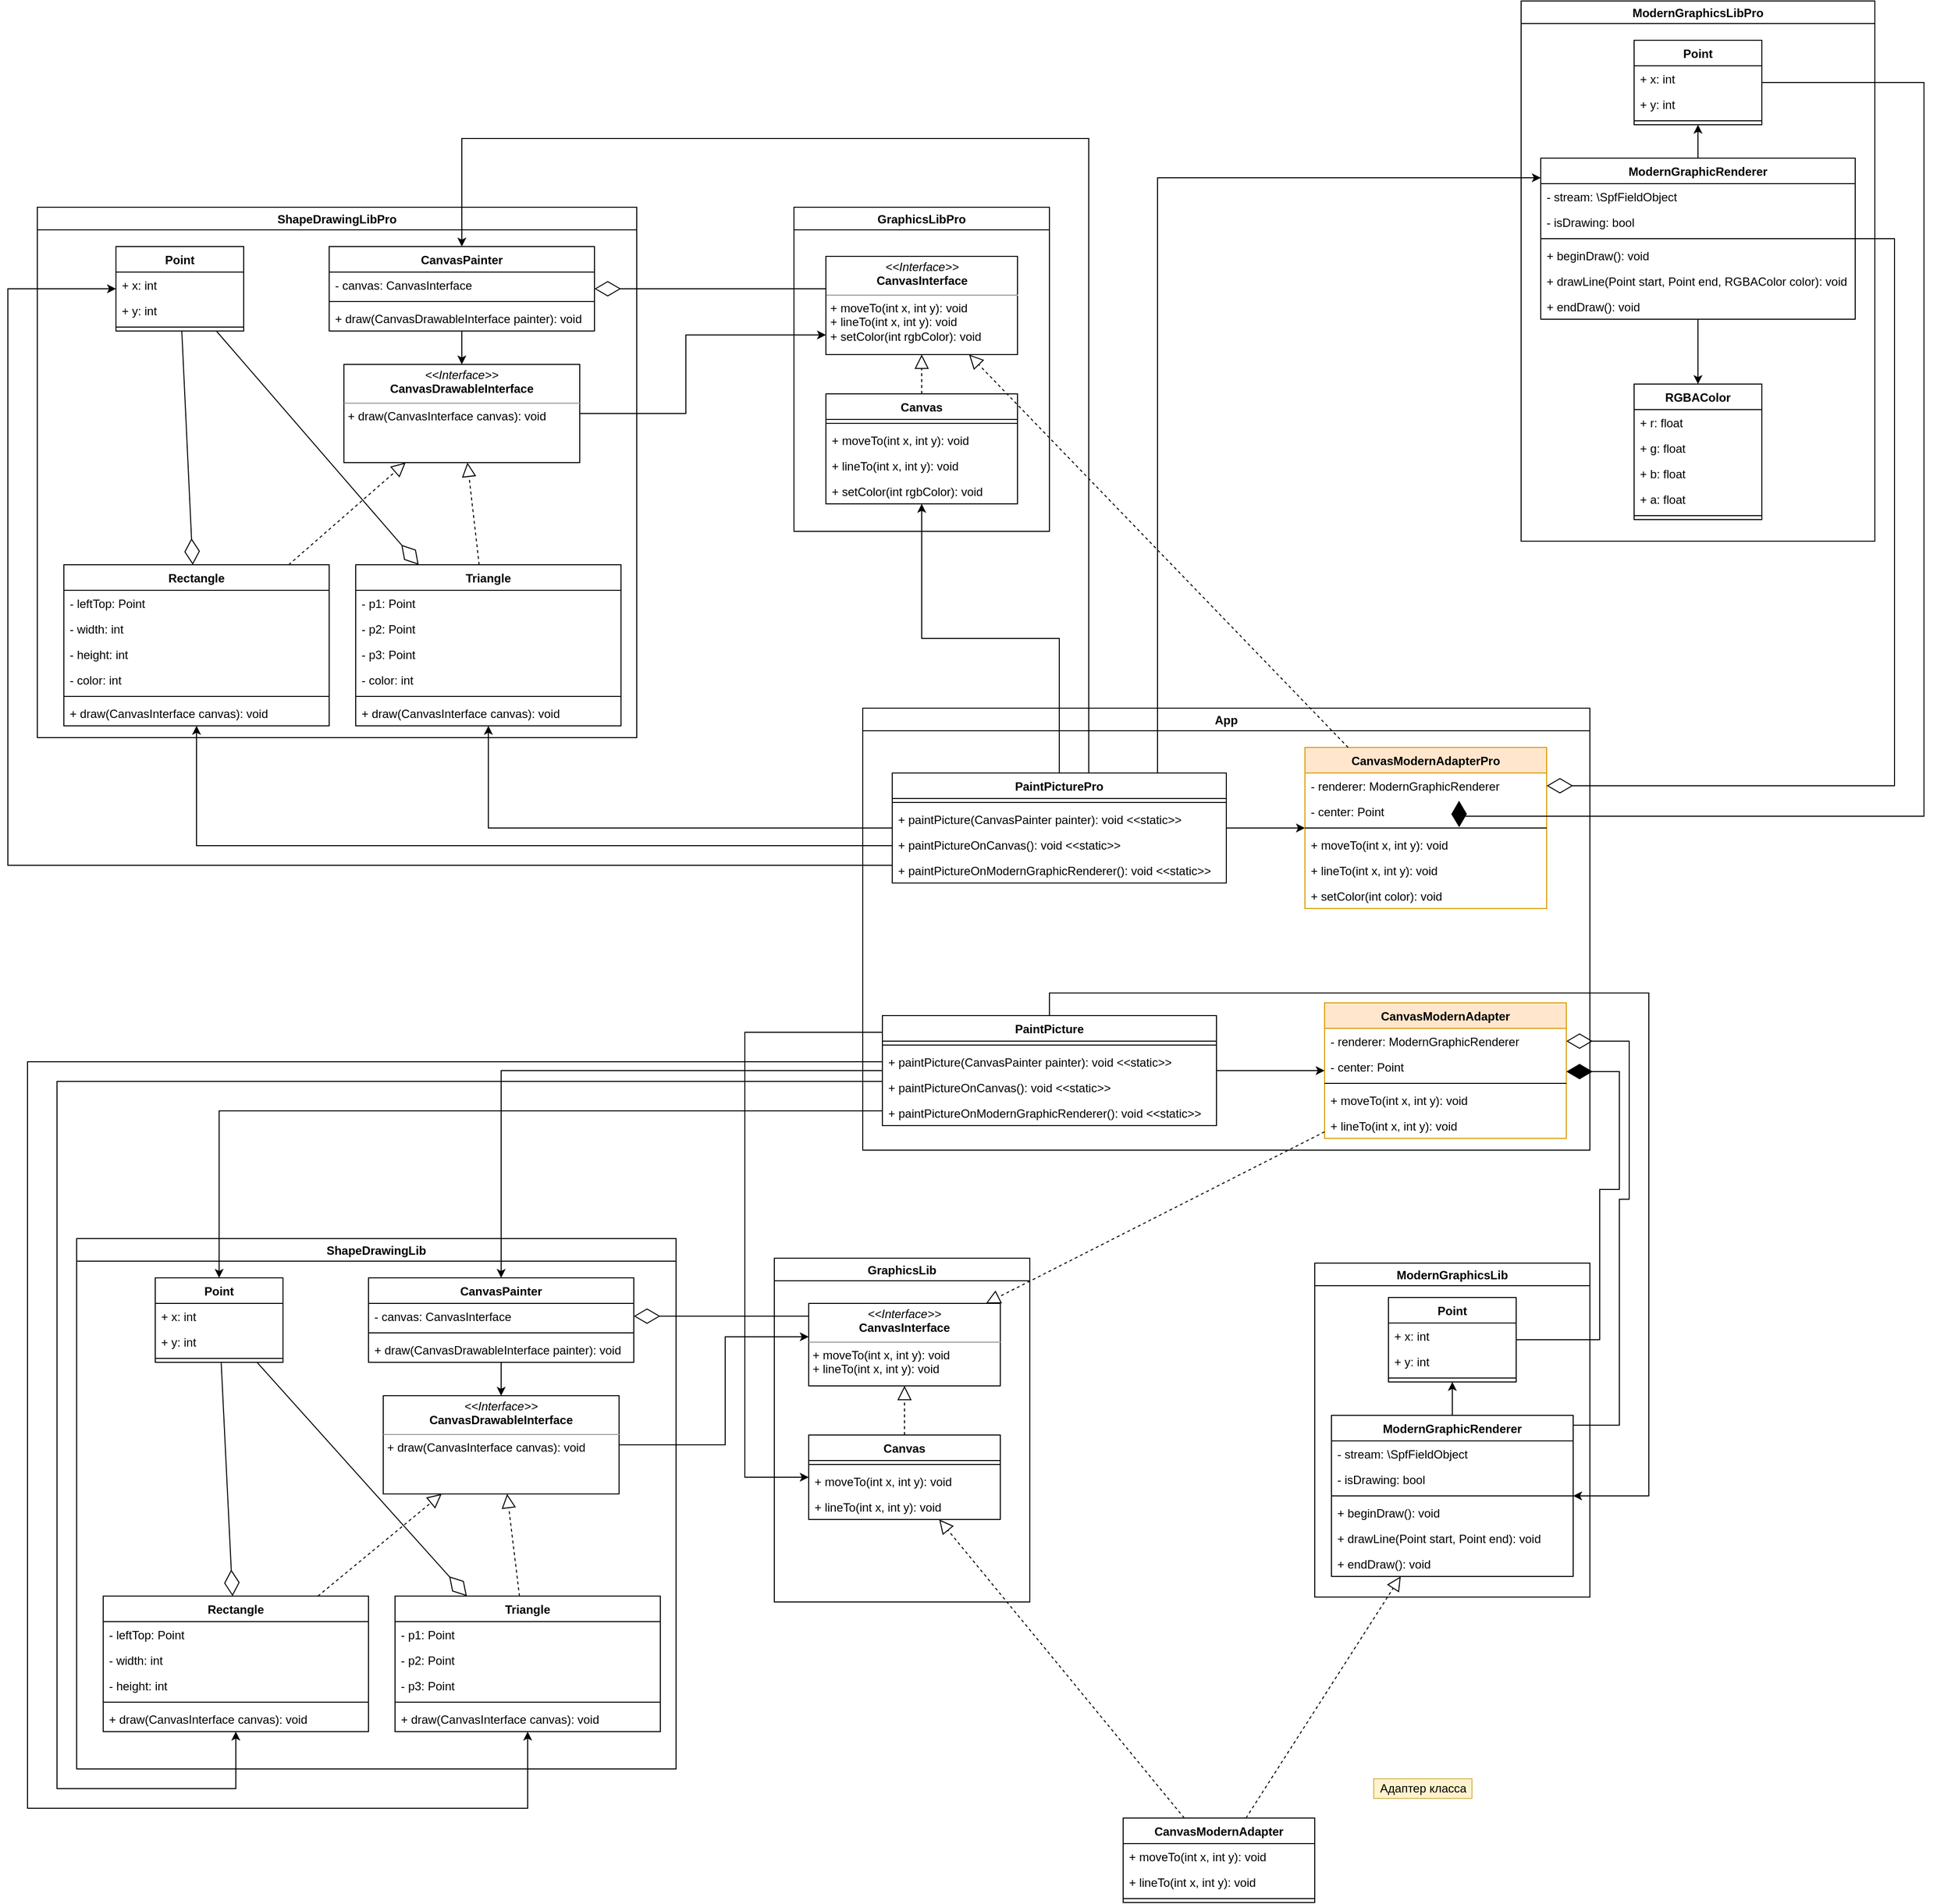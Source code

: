 <mxfile version="16.5.1" type="device"><diagram id="OvdZaoCBRFlqLBDTi2Zd" name="Страница 1"><mxGraphModel dx="2756" dy="2423" grid="1" gridSize="10" guides="1" tooltips="1" connect="1" arrows="1" fold="1" page="1" pageScale="1" pageWidth="827" pageHeight="1169" math="0" shadow="0"><root><mxCell id="0"/><mxCell id="1" parent="0"/><mxCell id="_RjIJyW11v8lAksJTVn1-13" value="App" style="swimlane;gradientColor=none;swimlaneFillColor=default;" parent="1" vertex="1"><mxGeometry x="70" y="-320" width="740" height="450" as="geometry"/></mxCell><mxCell id="_RjIJyW11v8lAksJTVn1-8" value="PaintPicture" style="swimlane;fontStyle=1;align=center;verticalAlign=top;childLayout=stackLayout;horizontal=1;startSize=26;horizontalStack=0;resizeParent=1;resizeParentMax=0;resizeLast=0;collapsible=1;marginBottom=0;" parent="_RjIJyW11v8lAksJTVn1-13" vertex="1"><mxGeometry x="20" y="313" width="340" height="112" as="geometry"/></mxCell><mxCell id="_RjIJyW11v8lAksJTVn1-10" value="" style="line;strokeWidth=1;fillColor=none;align=left;verticalAlign=middle;spacingTop=-1;spacingLeft=3;spacingRight=3;rotatable=0;labelPosition=right;points=[];portConstraint=eastwest;" parent="_RjIJyW11v8lAksJTVn1-8" vertex="1"><mxGeometry y="26" width="340" height="8" as="geometry"/></mxCell><mxCell id="_RjIJyW11v8lAksJTVn1-24" value="+ paintPicture(CanvasPainter painter): void &lt;&lt;static&gt;&gt;" style="text;strokeColor=none;fillColor=none;align=left;verticalAlign=top;spacingLeft=4;spacingRight=4;overflow=hidden;rotatable=0;points=[[0,0.5],[1,0.5]];portConstraint=eastwest;" parent="_RjIJyW11v8lAksJTVn1-8" vertex="1"><mxGeometry y="34" width="340" height="26" as="geometry"/></mxCell><mxCell id="_RjIJyW11v8lAksJTVn1-25" value="+ paintPictureOnCanvas(): void &lt;&lt;static&gt;&gt;" style="text;strokeColor=none;fillColor=none;align=left;verticalAlign=top;spacingLeft=4;spacingRight=4;overflow=hidden;rotatable=0;points=[[0,0.5],[1,0.5]];portConstraint=eastwest;" parent="_RjIJyW11v8lAksJTVn1-8" vertex="1"><mxGeometry y="60" width="340" height="26" as="geometry"/></mxCell><mxCell id="_RjIJyW11v8lAksJTVn1-11" value="+ paintPictureOnModernGraphicRenderer(): void &lt;&lt;static&gt;&gt;" style="text;strokeColor=none;fillColor=none;align=left;verticalAlign=top;spacingLeft=4;spacingRight=4;overflow=hidden;rotatable=0;points=[[0,0.5],[1,0.5]];portConstraint=eastwest;" parent="_RjIJyW11v8lAksJTVn1-8" vertex="1"><mxGeometry y="86" width="340" height="26" as="geometry"/></mxCell><mxCell id="_RjIJyW11v8lAksJTVn1-76" value="CanvasModernAdapter" style="swimlane;fontStyle=1;align=center;verticalAlign=top;childLayout=stackLayout;horizontal=1;startSize=26;horizontalStack=0;resizeParent=1;resizeParentMax=0;resizeLast=0;collapsible=1;marginBottom=0;shadow=0;labelBackgroundColor=none;labelBorderColor=none;sketch=0;fillColor=#ffe6cc;strokeColor=#d79b00;swimlaneFillColor=default;" parent="_RjIJyW11v8lAksJTVn1-13" vertex="1"><mxGeometry x="470" y="300" width="246" height="138" as="geometry"/></mxCell><mxCell id="_RjIJyW11v8lAksJTVn1-82" value="- renderer: ModernGraphicRenderer" style="text;strokeColor=none;fillColor=none;align=left;verticalAlign=top;spacingLeft=4;spacingRight=4;overflow=hidden;rotatable=0;points=[[0,0.5],[1,0.5]];portConstraint=eastwest;shadow=0;labelBackgroundColor=none;labelBorderColor=none;sketch=0;" parent="_RjIJyW11v8lAksJTVn1-76" vertex="1"><mxGeometry y="26" width="246" height="26" as="geometry"/></mxCell><mxCell id="_RjIJyW11v8lAksJTVn1-77" value="- center: Point" style="text;strokeColor=none;fillColor=none;align=left;verticalAlign=top;spacingLeft=4;spacingRight=4;overflow=hidden;rotatable=0;points=[[0,0.5],[1,0.5]];portConstraint=eastwest;shadow=0;labelBackgroundColor=none;labelBorderColor=none;sketch=0;" parent="_RjIJyW11v8lAksJTVn1-76" vertex="1"><mxGeometry y="52" width="246" height="26" as="geometry"/></mxCell><mxCell id="_RjIJyW11v8lAksJTVn1-78" value="" style="line;strokeWidth=1;fillColor=none;align=left;verticalAlign=middle;spacingTop=-1;spacingLeft=3;spacingRight=3;rotatable=0;labelPosition=right;points=[];portConstraint=eastwest;shadow=0;labelBackgroundColor=none;labelBorderColor=none;sketch=0;" parent="_RjIJyW11v8lAksJTVn1-76" vertex="1"><mxGeometry y="78" width="246" height="8" as="geometry"/></mxCell><mxCell id="_RjIJyW11v8lAksJTVn1-80" value="+ moveTo(int x, int y): void" style="text;strokeColor=none;fillColor=none;align=left;verticalAlign=top;spacingLeft=4;spacingRight=4;overflow=hidden;rotatable=0;points=[[0,0.5],[1,0.5]];portConstraint=eastwest;" parent="_RjIJyW11v8lAksJTVn1-76" vertex="1"><mxGeometry y="86" width="246" height="26" as="geometry"/></mxCell><mxCell id="_RjIJyW11v8lAksJTVn1-81" value="+ lineTo(int x, int y): void" style="text;strokeColor=none;fillColor=none;align=left;verticalAlign=top;spacingLeft=4;spacingRight=4;overflow=hidden;rotatable=0;points=[[0,0.5],[1,0.5]];portConstraint=eastwest;" parent="_RjIJyW11v8lAksJTVn1-76" vertex="1"><mxGeometry y="112" width="246" height="26" as="geometry"/></mxCell><mxCell id="_RjIJyW11v8lAksJTVn1-55" style="edgeStyle=orthogonalEdgeStyle;rounded=0;orthogonalLoop=1;jettySize=auto;html=1;" parent="_RjIJyW11v8lAksJTVn1-13" source="_RjIJyW11v8lAksJTVn1-8" target="_RjIJyW11v8lAksJTVn1-76" edge="1"><mxGeometry relative="1" as="geometry"><mxPoint x="209" y="420" as="targetPoint"/><Array as="points"/></mxGeometry></mxCell><mxCell id="-Q_IgEPzJhkm3-M9uij9-13" style="edgeStyle=orthogonalEdgeStyle;rounded=0;orthogonalLoop=1;jettySize=auto;html=1;" parent="_RjIJyW11v8lAksJTVn1-13" source="-Q_IgEPzJhkm3-M9uij9-1" target="-Q_IgEPzJhkm3-M9uij9-6" edge="1"><mxGeometry relative="1" as="geometry"/></mxCell><mxCell id="-Q_IgEPzJhkm3-M9uij9-1" value="PaintPicturePro" style="swimlane;fontStyle=1;align=center;verticalAlign=top;childLayout=stackLayout;horizontal=1;startSize=26;horizontalStack=0;resizeParent=1;resizeParentMax=0;resizeLast=0;collapsible=1;marginBottom=0;" parent="_RjIJyW11v8lAksJTVn1-13" vertex="1"><mxGeometry x="30" y="66" width="340" height="112" as="geometry"/></mxCell><mxCell id="-Q_IgEPzJhkm3-M9uij9-2" value="" style="line;strokeWidth=1;fillColor=none;align=left;verticalAlign=middle;spacingTop=-1;spacingLeft=3;spacingRight=3;rotatable=0;labelPosition=right;points=[];portConstraint=eastwest;" parent="-Q_IgEPzJhkm3-M9uij9-1" vertex="1"><mxGeometry y="26" width="340" height="8" as="geometry"/></mxCell><mxCell id="-Q_IgEPzJhkm3-M9uij9-3" value="+ paintPicture(CanvasPainter painter): void &lt;&lt;static&gt;&gt;" style="text;strokeColor=none;fillColor=none;align=left;verticalAlign=top;spacingLeft=4;spacingRight=4;overflow=hidden;rotatable=0;points=[[0,0.5],[1,0.5]];portConstraint=eastwest;" parent="-Q_IgEPzJhkm3-M9uij9-1" vertex="1"><mxGeometry y="34" width="340" height="26" as="geometry"/></mxCell><mxCell id="-Q_IgEPzJhkm3-M9uij9-4" value="+ paintPictureOnCanvas(): void &lt;&lt;static&gt;&gt;" style="text;strokeColor=none;fillColor=none;align=left;verticalAlign=top;spacingLeft=4;spacingRight=4;overflow=hidden;rotatable=0;points=[[0,0.5],[1,0.5]];portConstraint=eastwest;" parent="-Q_IgEPzJhkm3-M9uij9-1" vertex="1"><mxGeometry y="60" width="340" height="26" as="geometry"/></mxCell><mxCell id="-Q_IgEPzJhkm3-M9uij9-5" value="+ paintPictureOnModernGraphicRenderer(): void &lt;&lt;static&gt;&gt;" style="text;strokeColor=none;fillColor=none;align=left;verticalAlign=top;spacingLeft=4;spacingRight=4;overflow=hidden;rotatable=0;points=[[0,0.5],[1,0.5]];portConstraint=eastwest;" parent="-Q_IgEPzJhkm3-M9uij9-1" vertex="1"><mxGeometry y="86" width="340" height="26" as="geometry"/></mxCell><mxCell id="-Q_IgEPzJhkm3-M9uij9-6" value="CanvasModernAdapterPro" style="swimlane;fontStyle=1;align=center;verticalAlign=top;childLayout=stackLayout;horizontal=1;startSize=26;horizontalStack=0;resizeParent=1;resizeParentMax=0;resizeLast=0;collapsible=1;marginBottom=0;shadow=0;labelBackgroundColor=none;labelBorderColor=none;sketch=0;fillColor=#ffe6cc;strokeColor=#d79b00;swimlaneFillColor=default;" parent="_RjIJyW11v8lAksJTVn1-13" vertex="1"><mxGeometry x="450" y="40" width="246" height="164" as="geometry"/></mxCell><mxCell id="-Q_IgEPzJhkm3-M9uij9-7" value="- renderer: ModernGraphicRenderer" style="text;strokeColor=none;fillColor=none;align=left;verticalAlign=top;spacingLeft=4;spacingRight=4;overflow=hidden;rotatable=0;points=[[0,0.5],[1,0.5]];portConstraint=eastwest;shadow=0;labelBackgroundColor=none;labelBorderColor=none;sketch=0;" parent="-Q_IgEPzJhkm3-M9uij9-6" vertex="1"><mxGeometry y="26" width="246" height="26" as="geometry"/></mxCell><mxCell id="-Q_IgEPzJhkm3-M9uij9-8" value="- center: Point" style="text;strokeColor=none;fillColor=none;align=left;verticalAlign=top;spacingLeft=4;spacingRight=4;overflow=hidden;rotatable=0;points=[[0,0.5],[1,0.5]];portConstraint=eastwest;shadow=0;labelBackgroundColor=none;labelBorderColor=none;sketch=0;" parent="-Q_IgEPzJhkm3-M9uij9-6" vertex="1"><mxGeometry y="52" width="246" height="26" as="geometry"/></mxCell><mxCell id="-Q_IgEPzJhkm3-M9uij9-9" value="" style="line;strokeWidth=1;fillColor=none;align=left;verticalAlign=middle;spacingTop=-1;spacingLeft=3;spacingRight=3;rotatable=0;labelPosition=right;points=[];portConstraint=eastwest;shadow=0;labelBackgroundColor=none;labelBorderColor=none;sketch=0;" parent="-Q_IgEPzJhkm3-M9uij9-6" vertex="1"><mxGeometry y="78" width="246" height="8" as="geometry"/></mxCell><mxCell id="-Q_IgEPzJhkm3-M9uij9-10" value="+ moveTo(int x, int y): void" style="text;strokeColor=none;fillColor=none;align=left;verticalAlign=top;spacingLeft=4;spacingRight=4;overflow=hidden;rotatable=0;points=[[0,0.5],[1,0.5]];portConstraint=eastwest;" parent="-Q_IgEPzJhkm3-M9uij9-6" vertex="1"><mxGeometry y="86" width="246" height="26" as="geometry"/></mxCell><mxCell id="-Q_IgEPzJhkm3-M9uij9-11" value="+ lineTo(int x, int y): void" style="text;strokeColor=none;fillColor=none;align=left;verticalAlign=top;spacingLeft=4;spacingRight=4;overflow=hidden;rotatable=0;points=[[0,0.5],[1,0.5]];portConstraint=eastwest;" parent="-Q_IgEPzJhkm3-M9uij9-6" vertex="1"><mxGeometry y="112" width="246" height="26" as="geometry"/></mxCell><mxCell id="-Q_IgEPzJhkm3-M9uij9-12" value="+ setColor(int color): void" style="text;strokeColor=none;fillColor=none;align=left;verticalAlign=top;spacingLeft=4;spacingRight=4;overflow=hidden;rotatable=0;points=[[0,0.5],[1,0.5]];portConstraint=eastwest;" parent="-Q_IgEPzJhkm3-M9uij9-6" vertex="1"><mxGeometry y="138" width="246" height="26" as="geometry"/></mxCell><mxCell id="_RjIJyW11v8lAksJTVn1-14" value="GraphicsLib" style="swimlane;gradientColor=none;swimlaneFillColor=default;" parent="1" vertex="1"><mxGeometry x="-20" y="240" width="260" height="350" as="geometry"/></mxCell><mxCell id="_RjIJyW11v8lAksJTVn1-35" value="Canvas" style="swimlane;fontStyle=1;align=center;verticalAlign=top;childLayout=stackLayout;horizontal=1;startSize=26;horizontalStack=0;resizeParent=1;resizeParentMax=0;resizeLast=0;collapsible=1;marginBottom=0;" parent="_RjIJyW11v8lAksJTVn1-14" vertex="1"><mxGeometry x="35" y="180" width="195" height="86" as="geometry"/></mxCell><mxCell id="_RjIJyW11v8lAksJTVn1-36" value="" style="line;strokeWidth=1;fillColor=none;align=left;verticalAlign=middle;spacingTop=-1;spacingLeft=3;spacingRight=3;rotatable=0;labelPosition=right;points=[];portConstraint=eastwest;" parent="_RjIJyW11v8lAksJTVn1-35" vertex="1"><mxGeometry y="26" width="195" height="8" as="geometry"/></mxCell><mxCell id="_RjIJyW11v8lAksJTVn1-37" value="+ moveTo(int x, int y): void" style="text;strokeColor=none;fillColor=none;align=left;verticalAlign=top;spacingLeft=4;spacingRight=4;overflow=hidden;rotatable=0;points=[[0,0.5],[1,0.5]];portConstraint=eastwest;" parent="_RjIJyW11v8lAksJTVn1-35" vertex="1"><mxGeometry y="34" width="195" height="26" as="geometry"/></mxCell><mxCell id="_RjIJyW11v8lAksJTVn1-38" value="+ lineTo(int x, int y): void" style="text;strokeColor=none;fillColor=none;align=left;verticalAlign=top;spacingLeft=4;spacingRight=4;overflow=hidden;rotatable=0;points=[[0,0.5],[1,0.5]];portConstraint=eastwest;" parent="_RjIJyW11v8lAksJTVn1-35" vertex="1"><mxGeometry y="60" width="195" height="26" as="geometry"/></mxCell><mxCell id="_RjIJyW11v8lAksJTVn1-48" value="&lt;p style=&quot;margin: 0px ; margin-top: 4px ; text-align: center&quot;&gt;&lt;i&gt;&amp;lt;&amp;lt;Interface&amp;gt;&amp;gt;&lt;/i&gt;&lt;br&gt;&lt;b&gt;CanvasInterface&lt;/b&gt;&lt;/p&gt;&lt;hr size=&quot;1&quot;&gt;&lt;p style=&quot;margin: 0px ; margin-left: 4px&quot;&gt;&lt;/p&gt;&lt;p style=&quot;margin: 0px ; margin-left: 4px&quot;&gt;+ moveTo(int x, int y): void&lt;br&gt;+ lineTo(int x, int y): void&lt;br&gt;&lt;/p&gt;" style="verticalAlign=top;align=left;overflow=fill;fontSize=12;fontFamily=Helvetica;html=1;shadow=0;labelBackgroundColor=none;labelBorderColor=none;sketch=0;gradientColor=none;" parent="_RjIJyW11v8lAksJTVn1-14" vertex="1"><mxGeometry x="35" y="46" width="195" height="84" as="geometry"/></mxCell><mxCell id="_RjIJyW11v8lAksJTVn1-53" value="" style="endArrow=block;dashed=1;endFill=0;endSize=12;html=1;rounded=0;" parent="_RjIJyW11v8lAksJTVn1-14" source="_RjIJyW11v8lAksJTVn1-35" target="_RjIJyW11v8lAksJTVn1-48" edge="1"><mxGeometry width="160" relative="1" as="geometry"><mxPoint x="310" y="290" as="sourcePoint"/><mxPoint x="470" y="290" as="targetPoint"/></mxGeometry></mxCell><mxCell id="_RjIJyW11v8lAksJTVn1-19" value="GraphicsLibPro" style="swimlane;gradientColor=none;swimlaneFillColor=default;" parent="1" vertex="1"><mxGeometry y="-830" width="260" height="330" as="geometry"/></mxCell><mxCell id="_RjIJyW11v8lAksJTVn1-60" value="&lt;p style=&quot;margin: 0px ; margin-top: 4px ; text-align: center&quot;&gt;&lt;i&gt;&amp;lt;&amp;lt;Interface&amp;gt;&amp;gt;&lt;/i&gt;&lt;br&gt;&lt;b&gt;CanvasInterface&lt;/b&gt;&lt;/p&gt;&lt;hr size=&quot;1&quot;&gt;&lt;p style=&quot;margin: 0px ; margin-left: 4px&quot;&gt;&lt;/p&gt;&lt;p style=&quot;margin: 0px ; margin-left: 4px&quot;&gt;+ moveTo(int x, int y): void&lt;br&gt;+ lineTo(int x, int y): void&lt;br&gt;+ setColor(int rgbColor): void&lt;/p&gt;" style="verticalAlign=top;align=left;overflow=fill;fontSize=12;fontFamily=Helvetica;html=1;shadow=0;labelBackgroundColor=none;labelBorderColor=none;sketch=0;gradientColor=none;" parent="_RjIJyW11v8lAksJTVn1-19" vertex="1"><mxGeometry x="32.5" y="50" width="195" height="100" as="geometry"/></mxCell><mxCell id="_RjIJyW11v8lAksJTVn1-61" value="" style="endArrow=block;dashed=1;endFill=0;endSize=12;html=1;rounded=0;" parent="_RjIJyW11v8lAksJTVn1-19" source="_RjIJyW11v8lAksJTVn1-56" target="_RjIJyW11v8lAksJTVn1-60" edge="1"><mxGeometry width="160" relative="1" as="geometry"><mxPoint x="327.5" y="74" as="sourcePoint"/><mxPoint x="487.5" y="74" as="targetPoint"/></mxGeometry></mxCell><mxCell id="_RjIJyW11v8lAksJTVn1-56" value="Canvas" style="swimlane;fontStyle=1;align=center;verticalAlign=top;childLayout=stackLayout;horizontal=1;startSize=26;horizontalStack=0;resizeParent=1;resizeParentMax=0;resizeLast=0;collapsible=1;marginBottom=0;" parent="_RjIJyW11v8lAksJTVn1-19" vertex="1"><mxGeometry x="32.5" y="190" width="195" height="112" as="geometry"/></mxCell><mxCell id="_RjIJyW11v8lAksJTVn1-57" value="" style="line;strokeWidth=1;fillColor=none;align=left;verticalAlign=middle;spacingTop=-1;spacingLeft=3;spacingRight=3;rotatable=0;labelPosition=right;points=[];portConstraint=eastwest;" parent="_RjIJyW11v8lAksJTVn1-56" vertex="1"><mxGeometry y="26" width="195" height="8" as="geometry"/></mxCell><mxCell id="_RjIJyW11v8lAksJTVn1-58" value="+ moveTo(int x, int y): void" style="text;strokeColor=none;fillColor=none;align=left;verticalAlign=top;spacingLeft=4;spacingRight=4;overflow=hidden;rotatable=0;points=[[0,0.5],[1,0.5]];portConstraint=eastwest;" parent="_RjIJyW11v8lAksJTVn1-56" vertex="1"><mxGeometry y="34" width="195" height="26" as="geometry"/></mxCell><mxCell id="_RjIJyW11v8lAksJTVn1-62" value="+ lineTo(int x, int y): void" style="text;strokeColor=none;fillColor=none;align=left;verticalAlign=top;spacingLeft=4;spacingRight=4;overflow=hidden;rotatable=0;points=[[0,0.5],[1,0.5]];portConstraint=eastwest;" parent="_RjIJyW11v8lAksJTVn1-56" vertex="1"><mxGeometry y="60" width="195" height="26" as="geometry"/></mxCell><mxCell id="_RjIJyW11v8lAksJTVn1-59" value="+ setColor(int rgbColor): void" style="text;strokeColor=none;fillColor=none;align=left;verticalAlign=top;spacingLeft=4;spacingRight=4;overflow=hidden;rotatable=0;points=[[0,0.5],[1,0.5]];portConstraint=eastwest;" parent="_RjIJyW11v8lAksJTVn1-56" vertex="1"><mxGeometry y="86" width="195" height="26" as="geometry"/></mxCell><mxCell id="_RjIJyW11v8lAksJTVn1-20" value="ModernGraphicsLibPro" style="swimlane;gradientColor=none;swimlaneFillColor=default;" parent="1" vertex="1"><mxGeometry x="740" y="-1040" width="360" height="550" as="geometry"/></mxCell><mxCell id="_RjIJyW11v8lAksJTVn1-93" value="Point" style="swimlane;fontStyle=1;align=center;verticalAlign=top;childLayout=stackLayout;horizontal=1;startSize=26;horizontalStack=0;resizeParent=1;resizeParentMax=0;resizeLast=0;collapsible=1;marginBottom=0;shadow=0;labelBackgroundColor=none;labelBorderColor=none;sketch=0;gradientColor=none;" parent="_RjIJyW11v8lAksJTVn1-20" vertex="1"><mxGeometry x="115" y="40" width="130" height="86" as="geometry"/></mxCell><mxCell id="_RjIJyW11v8lAksJTVn1-94" value="+ x: int" style="text;strokeColor=none;fillColor=none;align=left;verticalAlign=top;spacingLeft=4;spacingRight=4;overflow=hidden;rotatable=0;points=[[0,0.5],[1,0.5]];portConstraint=eastwest;shadow=0;labelBackgroundColor=none;labelBorderColor=none;sketch=0;" parent="_RjIJyW11v8lAksJTVn1-93" vertex="1"><mxGeometry y="26" width="130" height="26" as="geometry"/></mxCell><mxCell id="_RjIJyW11v8lAksJTVn1-95" value="+ y: int" style="text;strokeColor=none;fillColor=none;align=left;verticalAlign=top;spacingLeft=4;spacingRight=4;overflow=hidden;rotatable=0;points=[[0,0.5],[1,0.5]];portConstraint=eastwest;shadow=0;labelBackgroundColor=none;labelBorderColor=none;sketch=0;" parent="_RjIJyW11v8lAksJTVn1-93" vertex="1"><mxGeometry y="52" width="130" height="26" as="geometry"/></mxCell><mxCell id="_RjIJyW11v8lAksJTVn1-96" value="" style="line;strokeWidth=1;fillColor=none;align=left;verticalAlign=middle;spacingTop=-1;spacingLeft=3;spacingRight=3;rotatable=0;labelPosition=right;points=[];portConstraint=eastwest;shadow=0;labelBackgroundColor=none;labelBorderColor=none;sketch=0;" parent="_RjIJyW11v8lAksJTVn1-93" vertex="1"><mxGeometry y="78" width="130" height="8" as="geometry"/></mxCell><mxCell id="_RjIJyW11v8lAksJTVn1-104" style="edgeStyle=orthogonalEdgeStyle;rounded=0;orthogonalLoop=1;jettySize=auto;html=1;" parent="_RjIJyW11v8lAksJTVn1-20" source="_RjIJyW11v8lAksJTVn1-97" target="_RjIJyW11v8lAksJTVn1-93" edge="1"><mxGeometry relative="1" as="geometry"/></mxCell><mxCell id="_RjIJyW11v8lAksJTVn1-111" style="edgeStyle=orthogonalEdgeStyle;rounded=0;orthogonalLoop=1;jettySize=auto;html=1;" parent="_RjIJyW11v8lAksJTVn1-20" source="_RjIJyW11v8lAksJTVn1-97" target="_RjIJyW11v8lAksJTVn1-105" edge="1"><mxGeometry relative="1" as="geometry"/></mxCell><mxCell id="_RjIJyW11v8lAksJTVn1-97" value="ModernGraphicRenderer" style="swimlane;fontStyle=1;align=center;verticalAlign=top;childLayout=stackLayout;horizontal=1;startSize=26;horizontalStack=0;resizeParent=1;resizeParentMax=0;resizeLast=0;collapsible=1;marginBottom=0;shadow=0;labelBackgroundColor=none;labelBorderColor=none;sketch=0;gradientColor=none;" parent="_RjIJyW11v8lAksJTVn1-20" vertex="1"><mxGeometry x="20" y="160" width="320" height="164" as="geometry"/></mxCell><mxCell id="_RjIJyW11v8lAksJTVn1-98" value="- stream: \SpfFieldObject" style="text;strokeColor=none;fillColor=none;align=left;verticalAlign=top;spacingLeft=4;spacingRight=4;overflow=hidden;rotatable=0;points=[[0,0.5],[1,0.5]];portConstraint=eastwest;shadow=0;labelBackgroundColor=none;labelBorderColor=none;sketch=0;" parent="_RjIJyW11v8lAksJTVn1-97" vertex="1"><mxGeometry y="26" width="320" height="26" as="geometry"/></mxCell><mxCell id="_RjIJyW11v8lAksJTVn1-99" value="- isDrawing: bool" style="text;strokeColor=none;fillColor=none;align=left;verticalAlign=top;spacingLeft=4;spacingRight=4;overflow=hidden;rotatable=0;points=[[0,0.5],[1,0.5]];portConstraint=eastwest;shadow=0;labelBackgroundColor=none;labelBorderColor=none;sketch=0;" parent="_RjIJyW11v8lAksJTVn1-97" vertex="1"><mxGeometry y="52" width="320" height="26" as="geometry"/></mxCell><mxCell id="_RjIJyW11v8lAksJTVn1-100" value="" style="line;strokeWidth=1;fillColor=none;align=left;verticalAlign=middle;spacingTop=-1;spacingLeft=3;spacingRight=3;rotatable=0;labelPosition=right;points=[];portConstraint=eastwest;shadow=0;labelBackgroundColor=none;labelBorderColor=none;sketch=0;" parent="_RjIJyW11v8lAksJTVn1-97" vertex="1"><mxGeometry y="78" width="320" height="8" as="geometry"/></mxCell><mxCell id="_RjIJyW11v8lAksJTVn1-101" value="+ beginDraw(): void" style="text;strokeColor=none;fillColor=none;align=left;verticalAlign=top;spacingLeft=4;spacingRight=4;overflow=hidden;rotatable=0;points=[[0,0.5],[1,0.5]];portConstraint=eastwest;" parent="_RjIJyW11v8lAksJTVn1-97" vertex="1"><mxGeometry y="86" width="320" height="26" as="geometry"/></mxCell><mxCell id="_RjIJyW11v8lAksJTVn1-102" value="+ drawLine(Point start, Point end, RGBAColor color): void" style="text;strokeColor=none;fillColor=none;align=left;verticalAlign=top;spacingLeft=4;spacingRight=4;overflow=hidden;rotatable=0;points=[[0,0.5],[1,0.5]];portConstraint=eastwest;" parent="_RjIJyW11v8lAksJTVn1-97" vertex="1"><mxGeometry y="112" width="320" height="26" as="geometry"/></mxCell><mxCell id="_RjIJyW11v8lAksJTVn1-103" value="+ endDraw(): void" style="text;strokeColor=none;fillColor=none;align=left;verticalAlign=top;spacingLeft=4;spacingRight=4;overflow=hidden;rotatable=0;points=[[0,0.5],[1,0.5]];portConstraint=eastwest;" parent="_RjIJyW11v8lAksJTVn1-97" vertex="1"><mxGeometry y="138" width="320" height="26" as="geometry"/></mxCell><mxCell id="_RjIJyW11v8lAksJTVn1-105" value="RGBAColor" style="swimlane;fontStyle=1;align=center;verticalAlign=top;childLayout=stackLayout;horizontal=1;startSize=26;horizontalStack=0;resizeParent=1;resizeParentMax=0;resizeLast=0;collapsible=1;marginBottom=0;shadow=0;labelBackgroundColor=none;labelBorderColor=none;sketch=0;gradientColor=none;" parent="_RjIJyW11v8lAksJTVn1-20" vertex="1"><mxGeometry x="115" y="390" width="130" height="138" as="geometry"/></mxCell><mxCell id="_RjIJyW11v8lAksJTVn1-106" value="+ r: float" style="text;strokeColor=none;fillColor=none;align=left;verticalAlign=top;spacingLeft=4;spacingRight=4;overflow=hidden;rotatable=0;points=[[0,0.5],[1,0.5]];portConstraint=eastwest;shadow=0;labelBackgroundColor=none;labelBorderColor=none;sketch=0;" parent="_RjIJyW11v8lAksJTVn1-105" vertex="1"><mxGeometry y="26" width="130" height="26" as="geometry"/></mxCell><mxCell id="_RjIJyW11v8lAksJTVn1-109" value="+ g: float" style="text;strokeColor=none;fillColor=none;align=left;verticalAlign=top;spacingLeft=4;spacingRight=4;overflow=hidden;rotatable=0;points=[[0,0.5],[1,0.5]];portConstraint=eastwest;shadow=0;labelBackgroundColor=none;labelBorderColor=none;sketch=0;" parent="_RjIJyW11v8lAksJTVn1-105" vertex="1"><mxGeometry y="52" width="130" height="26" as="geometry"/></mxCell><mxCell id="_RjIJyW11v8lAksJTVn1-110" value="+ b: float" style="text;strokeColor=none;fillColor=none;align=left;verticalAlign=top;spacingLeft=4;spacingRight=4;overflow=hidden;rotatable=0;points=[[0,0.5],[1,0.5]];portConstraint=eastwest;shadow=0;labelBackgroundColor=none;labelBorderColor=none;sketch=0;" parent="_RjIJyW11v8lAksJTVn1-105" vertex="1"><mxGeometry y="78" width="130" height="26" as="geometry"/></mxCell><mxCell id="_RjIJyW11v8lAksJTVn1-107" value="+ a: float" style="text;strokeColor=none;fillColor=none;align=left;verticalAlign=top;spacingLeft=4;spacingRight=4;overflow=hidden;rotatable=0;points=[[0,0.5],[1,0.5]];portConstraint=eastwest;shadow=0;labelBackgroundColor=none;labelBorderColor=none;sketch=0;" parent="_RjIJyW11v8lAksJTVn1-105" vertex="1"><mxGeometry y="104" width="130" height="26" as="geometry"/></mxCell><mxCell id="_RjIJyW11v8lAksJTVn1-108" value="" style="line;strokeWidth=1;fillColor=none;align=left;verticalAlign=middle;spacingTop=-1;spacingLeft=3;spacingRight=3;rotatable=0;labelPosition=right;points=[];portConstraint=eastwest;shadow=0;labelBackgroundColor=none;labelBorderColor=none;sketch=0;" parent="_RjIJyW11v8lAksJTVn1-105" vertex="1"><mxGeometry y="130" width="130" height="8" as="geometry"/></mxCell><mxCell id="_RjIJyW11v8lAksJTVn1-21" value="ShapeDrawingLib" style="swimlane;gradientColor=none;swimlaneFillColor=default;" parent="1" vertex="1"><mxGeometry x="-730" y="220" width="610" height="540" as="geometry"/></mxCell><mxCell id="_RjIJyW11v8lAksJTVn1-112" value="Point" style="swimlane;fontStyle=1;align=center;verticalAlign=top;childLayout=stackLayout;horizontal=1;startSize=26;horizontalStack=0;resizeParent=1;resizeParentMax=0;resizeLast=0;collapsible=1;marginBottom=0;shadow=0;labelBackgroundColor=none;labelBorderColor=none;sketch=0;gradientColor=none;" parent="_RjIJyW11v8lAksJTVn1-21" vertex="1"><mxGeometry x="80" y="40" width="130" height="86" as="geometry"/></mxCell><mxCell id="_RjIJyW11v8lAksJTVn1-113" value="+ x: int" style="text;strokeColor=none;fillColor=none;align=left;verticalAlign=top;spacingLeft=4;spacingRight=4;overflow=hidden;rotatable=0;points=[[0,0.5],[1,0.5]];portConstraint=eastwest;shadow=0;labelBackgroundColor=none;labelBorderColor=none;sketch=0;" parent="_RjIJyW11v8lAksJTVn1-112" vertex="1"><mxGeometry y="26" width="130" height="26" as="geometry"/></mxCell><mxCell id="_RjIJyW11v8lAksJTVn1-114" value="+ y: int" style="text;strokeColor=none;fillColor=none;align=left;verticalAlign=top;spacingLeft=4;spacingRight=4;overflow=hidden;rotatable=0;points=[[0,0.5],[1,0.5]];portConstraint=eastwest;shadow=0;labelBackgroundColor=none;labelBorderColor=none;sketch=0;" parent="_RjIJyW11v8lAksJTVn1-112" vertex="1"><mxGeometry y="52" width="130" height="26" as="geometry"/></mxCell><mxCell id="_RjIJyW11v8lAksJTVn1-115" value="" style="line;strokeWidth=1;fillColor=none;align=left;verticalAlign=middle;spacingTop=-1;spacingLeft=3;spacingRight=3;rotatable=0;labelPosition=right;points=[];portConstraint=eastwest;shadow=0;labelBackgroundColor=none;labelBorderColor=none;sketch=0;" parent="_RjIJyW11v8lAksJTVn1-112" vertex="1"><mxGeometry y="78" width="130" height="8" as="geometry"/></mxCell><mxCell id="_RjIJyW11v8lAksJTVn1-116" value="&lt;p style=&quot;margin: 0px ; margin-top: 4px ; text-align: center&quot;&gt;&lt;i&gt;&amp;lt;&amp;lt;Interface&amp;gt;&amp;gt;&lt;/i&gt;&lt;br&gt;&lt;b&gt;CanvasDrawableInterface&lt;/b&gt;&lt;/p&gt;&lt;hr size=&quot;1&quot;&gt;&lt;p style=&quot;margin: 0px ; margin-left: 4px&quot;&gt;&lt;/p&gt;&lt;p style=&quot;margin: 0px ; margin-left: 4px&quot;&gt;+ draw(CanvasInterface canvas): void&lt;br&gt;&lt;br&gt;&lt;/p&gt;" style="verticalAlign=top;align=left;overflow=fill;fontSize=12;fontFamily=Helvetica;html=1;shadow=0;labelBackgroundColor=none;labelBorderColor=none;sketch=0;gradientColor=none;" parent="_RjIJyW11v8lAksJTVn1-21" vertex="1"><mxGeometry x="312" y="160" width="240" height="100" as="geometry"/></mxCell><mxCell id="_RjIJyW11v8lAksJTVn1-140" style="edgeStyle=orthogonalEdgeStyle;rounded=0;orthogonalLoop=1;jettySize=auto;html=1;" parent="_RjIJyW11v8lAksJTVn1-21" source="_RjIJyW11v8lAksJTVn1-117" target="_RjIJyW11v8lAksJTVn1-116" edge="1"><mxGeometry relative="1" as="geometry"/></mxCell><mxCell id="_RjIJyW11v8lAksJTVn1-117" value="CanvasPainter" style="swimlane;fontStyle=1;align=center;verticalAlign=top;childLayout=stackLayout;horizontal=1;startSize=26;horizontalStack=0;resizeParent=1;resizeParentMax=0;resizeLast=0;collapsible=1;marginBottom=0;shadow=0;labelBackgroundColor=none;labelBorderColor=none;sketch=0;gradientColor=none;" parent="_RjIJyW11v8lAksJTVn1-21" vertex="1"><mxGeometry x="297" y="40" width="270" height="86" as="geometry"/></mxCell><mxCell id="_RjIJyW11v8lAksJTVn1-119" value="- canvas: CanvasInterface" style="text;strokeColor=none;fillColor=none;align=left;verticalAlign=top;spacingLeft=4;spacingRight=4;overflow=hidden;rotatable=0;points=[[0,0.5],[1,0.5]];portConstraint=eastwest;shadow=0;labelBackgroundColor=none;labelBorderColor=none;sketch=0;" parent="_RjIJyW11v8lAksJTVn1-117" vertex="1"><mxGeometry y="26" width="270" height="26" as="geometry"/></mxCell><mxCell id="_RjIJyW11v8lAksJTVn1-120" value="" style="line;strokeWidth=1;fillColor=none;align=left;verticalAlign=middle;spacingTop=-1;spacingLeft=3;spacingRight=3;rotatable=0;labelPosition=right;points=[];portConstraint=eastwest;shadow=0;labelBackgroundColor=none;labelBorderColor=none;sketch=0;" parent="_RjIJyW11v8lAksJTVn1-117" vertex="1"><mxGeometry y="52" width="270" height="8" as="geometry"/></mxCell><mxCell id="_RjIJyW11v8lAksJTVn1-122" value="+ draw(CanvasDrawableInterface painter): void" style="text;strokeColor=none;fillColor=none;align=left;verticalAlign=top;spacingLeft=4;spacingRight=4;overflow=hidden;rotatable=0;points=[[0,0.5],[1,0.5]];portConstraint=eastwest;" parent="_RjIJyW11v8lAksJTVn1-117" vertex="1"><mxGeometry y="60" width="270" height="26" as="geometry"/></mxCell><mxCell id="_RjIJyW11v8lAksJTVn1-124" value="Rectangle" style="swimlane;fontStyle=1;align=center;verticalAlign=top;childLayout=stackLayout;horizontal=1;startSize=26;horizontalStack=0;resizeParent=1;resizeParentMax=0;resizeLast=0;collapsible=1;marginBottom=0;shadow=0;labelBackgroundColor=none;labelBorderColor=none;sketch=0;gradientColor=none;" parent="_RjIJyW11v8lAksJTVn1-21" vertex="1"><mxGeometry x="27" y="364" width="270" height="138" as="geometry"/></mxCell><mxCell id="_RjIJyW11v8lAksJTVn1-125" value="- leftTop: Point" style="text;strokeColor=none;fillColor=none;align=left;verticalAlign=top;spacingLeft=4;spacingRight=4;overflow=hidden;rotatable=0;points=[[0,0.5],[1,0.5]];portConstraint=eastwest;shadow=0;labelBackgroundColor=none;labelBorderColor=none;sketch=0;" parent="_RjIJyW11v8lAksJTVn1-124" vertex="1"><mxGeometry y="26" width="270" height="26" as="geometry"/></mxCell><mxCell id="_RjIJyW11v8lAksJTVn1-129" value="- width: int" style="text;strokeColor=none;fillColor=none;align=left;verticalAlign=top;spacingLeft=4;spacingRight=4;overflow=hidden;rotatable=0;points=[[0,0.5],[1,0.5]];portConstraint=eastwest;shadow=0;labelBackgroundColor=none;labelBorderColor=none;sketch=0;" parent="_RjIJyW11v8lAksJTVn1-124" vertex="1"><mxGeometry y="52" width="270" height="26" as="geometry"/></mxCell><mxCell id="_RjIJyW11v8lAksJTVn1-128" value="- height: int" style="text;strokeColor=none;fillColor=none;align=left;verticalAlign=top;spacingLeft=4;spacingRight=4;overflow=hidden;rotatable=0;points=[[0,0.5],[1,0.5]];portConstraint=eastwest;shadow=0;labelBackgroundColor=none;labelBorderColor=none;sketch=0;" parent="_RjIJyW11v8lAksJTVn1-124" vertex="1"><mxGeometry y="78" width="270" height="26" as="geometry"/></mxCell><mxCell id="_RjIJyW11v8lAksJTVn1-126" value="" style="line;strokeWidth=1;fillColor=none;align=left;verticalAlign=middle;spacingTop=-1;spacingLeft=3;spacingRight=3;rotatable=0;labelPosition=right;points=[];portConstraint=eastwest;shadow=0;labelBackgroundColor=none;labelBorderColor=none;sketch=0;" parent="_RjIJyW11v8lAksJTVn1-124" vertex="1"><mxGeometry y="104" width="270" height="8" as="geometry"/></mxCell><mxCell id="_RjIJyW11v8lAksJTVn1-127" value="+ draw(CanvasInterface canvas): void" style="text;strokeColor=none;fillColor=none;align=left;verticalAlign=top;spacingLeft=4;spacingRight=4;overflow=hidden;rotatable=0;points=[[0,0.5],[1,0.5]];portConstraint=eastwest;" parent="_RjIJyW11v8lAksJTVn1-124" vertex="1"><mxGeometry y="112" width="270" height="26" as="geometry"/></mxCell><mxCell id="_RjIJyW11v8lAksJTVn1-130" value="Triangle" style="swimlane;fontStyle=1;align=center;verticalAlign=top;childLayout=stackLayout;horizontal=1;startSize=26;horizontalStack=0;resizeParent=1;resizeParentMax=0;resizeLast=0;collapsible=1;marginBottom=0;shadow=0;labelBackgroundColor=none;labelBorderColor=none;sketch=0;gradientColor=none;" parent="_RjIJyW11v8lAksJTVn1-21" vertex="1"><mxGeometry x="324" y="364" width="270" height="138" as="geometry"/></mxCell><mxCell id="_RjIJyW11v8lAksJTVn1-131" value="- p1: Point" style="text;strokeColor=none;fillColor=none;align=left;verticalAlign=top;spacingLeft=4;spacingRight=4;overflow=hidden;rotatable=0;points=[[0,0.5],[1,0.5]];portConstraint=eastwest;shadow=0;labelBackgroundColor=none;labelBorderColor=none;sketch=0;" parent="_RjIJyW11v8lAksJTVn1-130" vertex="1"><mxGeometry y="26" width="270" height="26" as="geometry"/></mxCell><mxCell id="_RjIJyW11v8lAksJTVn1-132" value="- p2: Point" style="text;strokeColor=none;fillColor=none;align=left;verticalAlign=top;spacingLeft=4;spacingRight=4;overflow=hidden;rotatable=0;points=[[0,0.5],[1,0.5]];portConstraint=eastwest;shadow=0;labelBackgroundColor=none;labelBorderColor=none;sketch=0;" parent="_RjIJyW11v8lAksJTVn1-130" vertex="1"><mxGeometry y="52" width="270" height="26" as="geometry"/></mxCell><mxCell id="_RjIJyW11v8lAksJTVn1-133" value="- p3: Point" style="text;strokeColor=none;fillColor=none;align=left;verticalAlign=top;spacingLeft=4;spacingRight=4;overflow=hidden;rotatable=0;points=[[0,0.5],[1,0.5]];portConstraint=eastwest;shadow=0;labelBackgroundColor=none;labelBorderColor=none;sketch=0;" parent="_RjIJyW11v8lAksJTVn1-130" vertex="1"><mxGeometry y="78" width="270" height="26" as="geometry"/></mxCell><mxCell id="_RjIJyW11v8lAksJTVn1-134" value="" style="line;strokeWidth=1;fillColor=none;align=left;verticalAlign=middle;spacingTop=-1;spacingLeft=3;spacingRight=3;rotatable=0;labelPosition=right;points=[];portConstraint=eastwest;shadow=0;labelBackgroundColor=none;labelBorderColor=none;sketch=0;" parent="_RjIJyW11v8lAksJTVn1-130" vertex="1"><mxGeometry y="104" width="270" height="8" as="geometry"/></mxCell><mxCell id="_RjIJyW11v8lAksJTVn1-135" value="+ draw(CanvasInterface canvas): void" style="text;strokeColor=none;fillColor=none;align=left;verticalAlign=top;spacingLeft=4;spacingRight=4;overflow=hidden;rotatable=0;points=[[0,0.5],[1,0.5]];portConstraint=eastwest;" parent="_RjIJyW11v8lAksJTVn1-130" vertex="1"><mxGeometry y="112" width="270" height="26" as="geometry"/></mxCell><mxCell id="_RjIJyW11v8lAksJTVn1-136" value="" style="endArrow=block;dashed=1;endFill=0;endSize=12;html=1;rounded=0;" parent="_RjIJyW11v8lAksJTVn1-21" source="_RjIJyW11v8lAksJTVn1-130" target="_RjIJyW11v8lAksJTVn1-116" edge="1"><mxGeometry width="160" relative="1" as="geometry"><mxPoint x="832.5" y="190" as="sourcePoint"/><mxPoint x="832.5" y="140" as="targetPoint"/></mxGeometry></mxCell><mxCell id="_RjIJyW11v8lAksJTVn1-137" value="" style="endArrow=block;dashed=1;endFill=0;endSize=12;html=1;rounded=0;" parent="_RjIJyW11v8lAksJTVn1-21" source="_RjIJyW11v8lAksJTVn1-124" target="_RjIJyW11v8lAksJTVn1-116" edge="1"><mxGeometry width="160" relative="1" as="geometry"><mxPoint x="408.166" y="330" as="sourcePoint"/><mxPoint x="364.083" y="280" as="targetPoint"/></mxGeometry></mxCell><mxCell id="_RjIJyW11v8lAksJTVn1-144" value="" style="endArrow=diamondThin;endFill=0;endSize=24;html=1;rounded=0;" parent="_RjIJyW11v8lAksJTVn1-21" source="_RjIJyW11v8lAksJTVn1-112" target="_RjIJyW11v8lAksJTVn1-124" edge="1"><mxGeometry width="160" relative="1" as="geometry"><mxPoint x="510" y="290" as="sourcePoint"/><mxPoint x="670" y="290" as="targetPoint"/></mxGeometry></mxCell><mxCell id="_RjIJyW11v8lAksJTVn1-145" value="" style="endArrow=diamondThin;endFill=0;endSize=24;html=1;rounded=0;" parent="_RjIJyW11v8lAksJTVn1-21" source="_RjIJyW11v8lAksJTVn1-112" target="_RjIJyW11v8lAksJTVn1-130" edge="1"><mxGeometry width="160" relative="1" as="geometry"><mxPoint x="157.089" y="136" as="sourcePoint"/><mxPoint x="168.649" y="374" as="targetPoint"/></mxGeometry></mxCell><mxCell id="_RjIJyW11v8lAksJTVn1-22" value="ModernGraphicsLib" style="swimlane;gradientColor=none;swimlaneFillColor=default;" parent="1" vertex="1"><mxGeometry x="530" y="245" width="280" height="340" as="geometry"/></mxCell><mxCell id="_RjIJyW11v8lAksJTVn1-69" value="Point" style="swimlane;fontStyle=1;align=center;verticalAlign=top;childLayout=stackLayout;horizontal=1;startSize=26;horizontalStack=0;resizeParent=1;resizeParentMax=0;resizeLast=0;collapsible=1;marginBottom=0;shadow=0;labelBackgroundColor=none;labelBorderColor=none;sketch=0;gradientColor=none;" parent="_RjIJyW11v8lAksJTVn1-22" vertex="1"><mxGeometry x="75" y="35" width="130" height="86" as="geometry"/></mxCell><mxCell id="_RjIJyW11v8lAksJTVn1-70" value="+ x: int" style="text;strokeColor=none;fillColor=none;align=left;verticalAlign=top;spacingLeft=4;spacingRight=4;overflow=hidden;rotatable=0;points=[[0,0.5],[1,0.5]];portConstraint=eastwest;shadow=0;labelBackgroundColor=none;labelBorderColor=none;sketch=0;" parent="_RjIJyW11v8lAksJTVn1-69" vertex="1"><mxGeometry y="26" width="130" height="26" as="geometry"/></mxCell><mxCell id="_RjIJyW11v8lAksJTVn1-73" value="+ y: int" style="text;strokeColor=none;fillColor=none;align=left;verticalAlign=top;spacingLeft=4;spacingRight=4;overflow=hidden;rotatable=0;points=[[0,0.5],[1,0.5]];portConstraint=eastwest;shadow=0;labelBackgroundColor=none;labelBorderColor=none;sketch=0;" parent="_RjIJyW11v8lAksJTVn1-69" vertex="1"><mxGeometry y="52" width="130" height="26" as="geometry"/></mxCell><mxCell id="_RjIJyW11v8lAksJTVn1-71" value="" style="line;strokeWidth=1;fillColor=none;align=left;verticalAlign=middle;spacingTop=-1;spacingLeft=3;spacingRight=3;rotatable=0;labelPosition=right;points=[];portConstraint=eastwest;shadow=0;labelBackgroundColor=none;labelBorderColor=none;sketch=0;" parent="_RjIJyW11v8lAksJTVn1-69" vertex="1"><mxGeometry y="78" width="130" height="8" as="geometry"/></mxCell><mxCell id="_RjIJyW11v8lAksJTVn1-91" style="edgeStyle=orthogonalEdgeStyle;rounded=0;orthogonalLoop=1;jettySize=auto;html=1;" parent="_RjIJyW11v8lAksJTVn1-22" source="_RjIJyW11v8lAksJTVn1-84" target="_RjIJyW11v8lAksJTVn1-69" edge="1"><mxGeometry relative="1" as="geometry"/></mxCell><mxCell id="_RjIJyW11v8lAksJTVn1-84" value="ModernGraphicRenderer" style="swimlane;fontStyle=1;align=center;verticalAlign=top;childLayout=stackLayout;horizontal=1;startSize=26;horizontalStack=0;resizeParent=1;resizeParentMax=0;resizeLast=0;collapsible=1;marginBottom=0;shadow=0;labelBackgroundColor=none;labelBorderColor=none;sketch=0;gradientColor=none;" parent="_RjIJyW11v8lAksJTVn1-22" vertex="1"><mxGeometry x="17" y="155" width="246" height="164" as="geometry"/></mxCell><mxCell id="_RjIJyW11v8lAksJTVn1-85" value="- stream: \SpfFieldObject" style="text;strokeColor=none;fillColor=none;align=left;verticalAlign=top;spacingLeft=4;spacingRight=4;overflow=hidden;rotatable=0;points=[[0,0.5],[1,0.5]];portConstraint=eastwest;shadow=0;labelBackgroundColor=none;labelBorderColor=none;sketch=0;" parent="_RjIJyW11v8lAksJTVn1-84" vertex="1"><mxGeometry y="26" width="246" height="26" as="geometry"/></mxCell><mxCell id="_RjIJyW11v8lAksJTVn1-86" value="- isDrawing: bool" style="text;strokeColor=none;fillColor=none;align=left;verticalAlign=top;spacingLeft=4;spacingRight=4;overflow=hidden;rotatable=0;points=[[0,0.5],[1,0.5]];portConstraint=eastwest;shadow=0;labelBackgroundColor=none;labelBorderColor=none;sketch=0;" parent="_RjIJyW11v8lAksJTVn1-84" vertex="1"><mxGeometry y="52" width="246" height="26" as="geometry"/></mxCell><mxCell id="_RjIJyW11v8lAksJTVn1-87" value="" style="line;strokeWidth=1;fillColor=none;align=left;verticalAlign=middle;spacingTop=-1;spacingLeft=3;spacingRight=3;rotatable=0;labelPosition=right;points=[];portConstraint=eastwest;shadow=0;labelBackgroundColor=none;labelBorderColor=none;sketch=0;" parent="_RjIJyW11v8lAksJTVn1-84" vertex="1"><mxGeometry y="78" width="246" height="8" as="geometry"/></mxCell><mxCell id="_RjIJyW11v8lAksJTVn1-88" value="+ beginDraw(): void" style="text;strokeColor=none;fillColor=none;align=left;verticalAlign=top;spacingLeft=4;spacingRight=4;overflow=hidden;rotatable=0;points=[[0,0.5],[1,0.5]];portConstraint=eastwest;" parent="_RjIJyW11v8lAksJTVn1-84" vertex="1"><mxGeometry y="86" width="246" height="26" as="geometry"/></mxCell><mxCell id="_RjIJyW11v8lAksJTVn1-90" value="+ drawLine(Point start, Point end): void" style="text;strokeColor=none;fillColor=none;align=left;verticalAlign=top;spacingLeft=4;spacingRight=4;overflow=hidden;rotatable=0;points=[[0,0.5],[1,0.5]];portConstraint=eastwest;" parent="_RjIJyW11v8lAksJTVn1-84" vertex="1"><mxGeometry y="112" width="246" height="26" as="geometry"/></mxCell><mxCell id="_RjIJyW11v8lAksJTVn1-89" value="+ endDraw(): void" style="text;strokeColor=none;fillColor=none;align=left;verticalAlign=top;spacingLeft=4;spacingRight=4;overflow=hidden;rotatable=0;points=[[0,0.5],[1,0.5]];portConstraint=eastwest;" parent="_RjIJyW11v8lAksJTVn1-84" vertex="1"><mxGeometry y="138" width="246" height="26" as="geometry"/></mxCell><mxCell id="_RjIJyW11v8lAksJTVn1-54" value="" style="endArrow=block;dashed=1;endFill=0;endSize=12;html=1;rounded=0;" parent="1" source="_RjIJyW11v8lAksJTVn1-76" target="_RjIJyW11v8lAksJTVn1-48" edge="1"><mxGeometry width="160" relative="1" as="geometry"><mxPoint x="457.798" y="660" as="sourcePoint"/><mxPoint x="122.5" y="380.0" as="targetPoint"/></mxGeometry></mxCell><mxCell id="_RjIJyW11v8lAksJTVn1-142" style="edgeStyle=orthogonalEdgeStyle;rounded=0;orthogonalLoop=1;jettySize=auto;html=1;" parent="1" source="_RjIJyW11v8lAksJTVn1-116" target="_RjIJyW11v8lAksJTVn1-48" edge="1"><mxGeometry relative="1" as="geometry"><Array as="points"><mxPoint x="-70" y="430"/><mxPoint x="-70" y="320"/></Array></mxGeometry></mxCell><mxCell id="_RjIJyW11v8lAksJTVn1-143" value="" style="endArrow=diamondThin;endFill=0;endSize=24;html=1;rounded=0;edgeStyle=orthogonalEdgeStyle;" parent="1" source="_RjIJyW11v8lAksJTVn1-48" target="_RjIJyW11v8lAksJTVn1-119" edge="1"><mxGeometry width="160" relative="1" as="geometry"><mxPoint x="-60" y="480" as="sourcePoint"/><mxPoint x="100" y="480" as="targetPoint"/><Array as="points"><mxPoint x="-20" y="299"/><mxPoint x="-20" y="299"/></Array></mxGeometry></mxCell><mxCell id="_RjIJyW11v8lAksJTVn1-146" value="" style="endArrow=diamondThin;endFill=0;endSize=24;html=1;rounded=0;edgeStyle=orthogonalEdgeStyle;" parent="1" source="_RjIJyW11v8lAksJTVn1-84" target="_RjIJyW11v8lAksJTVn1-82" edge="1"><mxGeometry width="160" relative="1" as="geometry"><mxPoint x="420" y="570" as="sourcePoint"/><mxPoint x="580" y="570" as="targetPoint"/><Array as="points"><mxPoint x="840" y="410"/><mxPoint x="840" y="180"/><mxPoint x="850" y="180"/><mxPoint x="850" y="19"/></Array></mxGeometry></mxCell><mxCell id="_RjIJyW11v8lAksJTVn1-148" value="" style="endArrow=diamondThin;endFill=1;endSize=24;html=1;rounded=0;edgeStyle=orthogonalEdgeStyle;" parent="1" source="_RjIJyW11v8lAksJTVn1-69" target="_RjIJyW11v8lAksJTVn1-77" edge="1"><mxGeometry width="160" relative="1" as="geometry"><mxPoint x="390" y="290" as="sourcePoint"/><mxPoint x="550" y="290" as="targetPoint"/><Array as="points"><mxPoint x="820" y="323"/><mxPoint x="820" y="170"/><mxPoint x="840" y="170"/><mxPoint x="840" y="50"/></Array></mxGeometry></mxCell><mxCell id="_RjIJyW11v8lAksJTVn1-149" style="edgeStyle=orthogonalEdgeStyle;rounded=0;orthogonalLoop=1;jettySize=auto;html=1;" parent="1" source="_RjIJyW11v8lAksJTVn1-8" target="_RjIJyW11v8lAksJTVn1-117" edge="1"><mxGeometry relative="1" as="geometry"/></mxCell><mxCell id="_RjIJyW11v8lAksJTVn1-156" style="edgeStyle=orthogonalEdgeStyle;rounded=0;orthogonalLoop=1;jettySize=auto;html=1;" parent="1" source="_RjIJyW11v8lAksJTVn1-8" target="_RjIJyW11v8lAksJTVn1-84" edge="1"><mxGeometry relative="1" as="geometry"><Array as="points"><mxPoint x="260" y="-30"/><mxPoint x="870" y="-30"/><mxPoint x="870" y="482"/></Array></mxGeometry></mxCell><mxCell id="_RjIJyW11v8lAksJTVn1-157" style="edgeStyle=orthogonalEdgeStyle;rounded=0;orthogonalLoop=1;jettySize=auto;html=1;" parent="1" source="_RjIJyW11v8lAksJTVn1-8" target="_RjIJyW11v8lAksJTVn1-112" edge="1"><mxGeometry relative="1" as="geometry"><Array as="points"><mxPoint x="-585" y="90"/></Array></mxGeometry></mxCell><mxCell id="_RjIJyW11v8lAksJTVn1-158" style="edgeStyle=orthogonalEdgeStyle;rounded=0;orthogonalLoop=1;jettySize=auto;html=1;" parent="1" source="_RjIJyW11v8lAksJTVn1-8" target="_RjIJyW11v8lAksJTVn1-130" edge="1"><mxGeometry relative="1" as="geometry"><Array as="points"><mxPoint x="-780" y="40"/><mxPoint x="-780" y="800"/><mxPoint x="-271" y="800"/></Array></mxGeometry></mxCell><mxCell id="_RjIJyW11v8lAksJTVn1-160" style="edgeStyle=orthogonalEdgeStyle;rounded=0;orthogonalLoop=1;jettySize=auto;html=1;" parent="1" source="_RjIJyW11v8lAksJTVn1-8" target="_RjIJyW11v8lAksJTVn1-124" edge="1"><mxGeometry relative="1" as="geometry"><Array as="points"><mxPoint x="-750" y="60"/><mxPoint x="-750" y="780"/><mxPoint x="-568" y="780"/></Array></mxGeometry></mxCell><mxCell id="_RjIJyW11v8lAksJTVn1-161" style="edgeStyle=orthogonalEdgeStyle;rounded=0;orthogonalLoop=1;jettySize=auto;html=1;" parent="1" source="_RjIJyW11v8lAksJTVn1-8" target="_RjIJyW11v8lAksJTVn1-35" edge="1"><mxGeometry relative="1" as="geometry"><Array as="points"><mxPoint x="-50" y="10"/><mxPoint x="-50" y="463"/></Array></mxGeometry></mxCell><mxCell id="-Q_IgEPzJhkm3-M9uij9-14" value="ShapeDrawingLibPro" style="swimlane;gradientColor=none;swimlaneFillColor=default;" parent="1" vertex="1"><mxGeometry x="-770" y="-830" width="610" height="540" as="geometry"/></mxCell><mxCell id="-Q_IgEPzJhkm3-M9uij9-15" value="Point" style="swimlane;fontStyle=1;align=center;verticalAlign=top;childLayout=stackLayout;horizontal=1;startSize=26;horizontalStack=0;resizeParent=1;resizeParentMax=0;resizeLast=0;collapsible=1;marginBottom=0;shadow=0;labelBackgroundColor=none;labelBorderColor=none;sketch=0;gradientColor=none;" parent="-Q_IgEPzJhkm3-M9uij9-14" vertex="1"><mxGeometry x="80" y="40" width="130" height="86" as="geometry"/></mxCell><mxCell id="-Q_IgEPzJhkm3-M9uij9-16" value="+ x: int" style="text;strokeColor=none;fillColor=none;align=left;verticalAlign=top;spacingLeft=4;spacingRight=4;overflow=hidden;rotatable=0;points=[[0,0.5],[1,0.5]];portConstraint=eastwest;shadow=0;labelBackgroundColor=none;labelBorderColor=none;sketch=0;" parent="-Q_IgEPzJhkm3-M9uij9-15" vertex="1"><mxGeometry y="26" width="130" height="26" as="geometry"/></mxCell><mxCell id="-Q_IgEPzJhkm3-M9uij9-17" value="+ y: int" style="text;strokeColor=none;fillColor=none;align=left;verticalAlign=top;spacingLeft=4;spacingRight=4;overflow=hidden;rotatable=0;points=[[0,0.5],[1,0.5]];portConstraint=eastwest;shadow=0;labelBackgroundColor=none;labelBorderColor=none;sketch=0;" parent="-Q_IgEPzJhkm3-M9uij9-15" vertex="1"><mxGeometry y="52" width="130" height="26" as="geometry"/></mxCell><mxCell id="-Q_IgEPzJhkm3-M9uij9-18" value="" style="line;strokeWidth=1;fillColor=none;align=left;verticalAlign=middle;spacingTop=-1;spacingLeft=3;spacingRight=3;rotatable=0;labelPosition=right;points=[];portConstraint=eastwest;shadow=0;labelBackgroundColor=none;labelBorderColor=none;sketch=0;" parent="-Q_IgEPzJhkm3-M9uij9-15" vertex="1"><mxGeometry y="78" width="130" height="8" as="geometry"/></mxCell><mxCell id="-Q_IgEPzJhkm3-M9uij9-19" value="&lt;p style=&quot;margin: 0px ; margin-top: 4px ; text-align: center&quot;&gt;&lt;i&gt;&amp;lt;&amp;lt;Interface&amp;gt;&amp;gt;&lt;/i&gt;&lt;br&gt;&lt;b&gt;CanvasDrawableInterface&lt;/b&gt;&lt;/p&gt;&lt;hr size=&quot;1&quot;&gt;&lt;p style=&quot;margin: 0px ; margin-left: 4px&quot;&gt;&lt;/p&gt;&lt;p style=&quot;margin: 0px ; margin-left: 4px&quot;&gt;+ draw(CanvasInterface canvas): void&lt;br&gt;&lt;br&gt;&lt;/p&gt;" style="verticalAlign=top;align=left;overflow=fill;fontSize=12;fontFamily=Helvetica;html=1;shadow=0;labelBackgroundColor=none;labelBorderColor=none;sketch=0;gradientColor=none;" parent="-Q_IgEPzJhkm3-M9uij9-14" vertex="1"><mxGeometry x="312" y="160" width="240" height="100" as="geometry"/></mxCell><mxCell id="-Q_IgEPzJhkm3-M9uij9-20" style="edgeStyle=orthogonalEdgeStyle;rounded=0;orthogonalLoop=1;jettySize=auto;html=1;" parent="-Q_IgEPzJhkm3-M9uij9-14" source="-Q_IgEPzJhkm3-M9uij9-21" target="-Q_IgEPzJhkm3-M9uij9-19" edge="1"><mxGeometry relative="1" as="geometry"/></mxCell><mxCell id="-Q_IgEPzJhkm3-M9uij9-21" value="CanvasPainter" style="swimlane;fontStyle=1;align=center;verticalAlign=top;childLayout=stackLayout;horizontal=1;startSize=26;horizontalStack=0;resizeParent=1;resizeParentMax=0;resizeLast=0;collapsible=1;marginBottom=0;shadow=0;labelBackgroundColor=none;labelBorderColor=none;sketch=0;gradientColor=none;" parent="-Q_IgEPzJhkm3-M9uij9-14" vertex="1"><mxGeometry x="297" y="40" width="270" height="86" as="geometry"/></mxCell><mxCell id="-Q_IgEPzJhkm3-M9uij9-22" value="- canvas: CanvasInterface" style="text;strokeColor=none;fillColor=none;align=left;verticalAlign=top;spacingLeft=4;spacingRight=4;overflow=hidden;rotatable=0;points=[[0,0.5],[1,0.5]];portConstraint=eastwest;shadow=0;labelBackgroundColor=none;labelBorderColor=none;sketch=0;" parent="-Q_IgEPzJhkm3-M9uij9-21" vertex="1"><mxGeometry y="26" width="270" height="26" as="geometry"/></mxCell><mxCell id="-Q_IgEPzJhkm3-M9uij9-23" value="" style="line;strokeWidth=1;fillColor=none;align=left;verticalAlign=middle;spacingTop=-1;spacingLeft=3;spacingRight=3;rotatable=0;labelPosition=right;points=[];portConstraint=eastwest;shadow=0;labelBackgroundColor=none;labelBorderColor=none;sketch=0;" parent="-Q_IgEPzJhkm3-M9uij9-21" vertex="1"><mxGeometry y="52" width="270" height="8" as="geometry"/></mxCell><mxCell id="-Q_IgEPzJhkm3-M9uij9-24" value="+ draw(CanvasDrawableInterface painter): void" style="text;strokeColor=none;fillColor=none;align=left;verticalAlign=top;spacingLeft=4;spacingRight=4;overflow=hidden;rotatable=0;points=[[0,0.5],[1,0.5]];portConstraint=eastwest;" parent="-Q_IgEPzJhkm3-M9uij9-21" vertex="1"><mxGeometry y="60" width="270" height="26" as="geometry"/></mxCell><mxCell id="-Q_IgEPzJhkm3-M9uij9-25" value="Rectangle" style="swimlane;fontStyle=1;align=center;verticalAlign=top;childLayout=stackLayout;horizontal=1;startSize=26;horizontalStack=0;resizeParent=1;resizeParentMax=0;resizeLast=0;collapsible=1;marginBottom=0;shadow=0;labelBackgroundColor=none;labelBorderColor=none;sketch=0;gradientColor=none;" parent="-Q_IgEPzJhkm3-M9uij9-14" vertex="1"><mxGeometry x="27" y="364" width="270" height="164" as="geometry"/></mxCell><mxCell id="-Q_IgEPzJhkm3-M9uij9-26" value="- leftTop: Point" style="text;strokeColor=none;fillColor=none;align=left;verticalAlign=top;spacingLeft=4;spacingRight=4;overflow=hidden;rotatable=0;points=[[0,0.5],[1,0.5]];portConstraint=eastwest;shadow=0;labelBackgroundColor=none;labelBorderColor=none;sketch=0;" parent="-Q_IgEPzJhkm3-M9uij9-25" vertex="1"><mxGeometry y="26" width="270" height="26" as="geometry"/></mxCell><mxCell id="-Q_IgEPzJhkm3-M9uij9-27" value="- width: int" style="text;strokeColor=none;fillColor=none;align=left;verticalAlign=top;spacingLeft=4;spacingRight=4;overflow=hidden;rotatable=0;points=[[0,0.5],[1,0.5]];portConstraint=eastwest;shadow=0;labelBackgroundColor=none;labelBorderColor=none;sketch=0;" parent="-Q_IgEPzJhkm3-M9uij9-25" vertex="1"><mxGeometry y="52" width="270" height="26" as="geometry"/></mxCell><mxCell id="-Q_IgEPzJhkm3-M9uij9-41" value="- height: int" style="text;strokeColor=none;fillColor=none;align=left;verticalAlign=top;spacingLeft=4;spacingRight=4;overflow=hidden;rotatable=0;points=[[0,0.5],[1,0.5]];portConstraint=eastwest;shadow=0;labelBackgroundColor=none;labelBorderColor=none;sketch=0;" parent="-Q_IgEPzJhkm3-M9uij9-25" vertex="1"><mxGeometry y="78" width="270" height="26" as="geometry"/></mxCell><mxCell id="-Q_IgEPzJhkm3-M9uij9-28" value="- color: int" style="text;strokeColor=none;fillColor=none;align=left;verticalAlign=top;spacingLeft=4;spacingRight=4;overflow=hidden;rotatable=0;points=[[0,0.5],[1,0.5]];portConstraint=eastwest;shadow=0;labelBackgroundColor=none;labelBorderColor=none;sketch=0;" parent="-Q_IgEPzJhkm3-M9uij9-25" vertex="1"><mxGeometry y="104" width="270" height="26" as="geometry"/></mxCell><mxCell id="-Q_IgEPzJhkm3-M9uij9-29" value="" style="line;strokeWidth=1;fillColor=none;align=left;verticalAlign=middle;spacingTop=-1;spacingLeft=3;spacingRight=3;rotatable=0;labelPosition=right;points=[];portConstraint=eastwest;shadow=0;labelBackgroundColor=none;labelBorderColor=none;sketch=0;" parent="-Q_IgEPzJhkm3-M9uij9-25" vertex="1"><mxGeometry y="130" width="270" height="8" as="geometry"/></mxCell><mxCell id="-Q_IgEPzJhkm3-M9uij9-30" value="+ draw(CanvasInterface canvas): void" style="text;strokeColor=none;fillColor=none;align=left;verticalAlign=top;spacingLeft=4;spacingRight=4;overflow=hidden;rotatable=0;points=[[0,0.5],[1,0.5]];portConstraint=eastwest;" parent="-Q_IgEPzJhkm3-M9uij9-25" vertex="1"><mxGeometry y="138" width="270" height="26" as="geometry"/></mxCell><mxCell id="-Q_IgEPzJhkm3-M9uij9-31" value="Triangle" style="swimlane;fontStyle=1;align=center;verticalAlign=top;childLayout=stackLayout;horizontal=1;startSize=26;horizontalStack=0;resizeParent=1;resizeParentMax=0;resizeLast=0;collapsible=1;marginBottom=0;shadow=0;labelBackgroundColor=none;labelBorderColor=none;sketch=0;gradientColor=none;" parent="-Q_IgEPzJhkm3-M9uij9-14" vertex="1"><mxGeometry x="324" y="364" width="270" height="164" as="geometry"/></mxCell><mxCell id="-Q_IgEPzJhkm3-M9uij9-32" value="- p1: Point" style="text;strokeColor=none;fillColor=none;align=left;verticalAlign=top;spacingLeft=4;spacingRight=4;overflow=hidden;rotatable=0;points=[[0,0.5],[1,0.5]];portConstraint=eastwest;shadow=0;labelBackgroundColor=none;labelBorderColor=none;sketch=0;" parent="-Q_IgEPzJhkm3-M9uij9-31" vertex="1"><mxGeometry y="26" width="270" height="26" as="geometry"/></mxCell><mxCell id="-Q_IgEPzJhkm3-M9uij9-33" value="- p2: Point" style="text;strokeColor=none;fillColor=none;align=left;verticalAlign=top;spacingLeft=4;spacingRight=4;overflow=hidden;rotatable=0;points=[[0,0.5],[1,0.5]];portConstraint=eastwest;shadow=0;labelBackgroundColor=none;labelBorderColor=none;sketch=0;" parent="-Q_IgEPzJhkm3-M9uij9-31" vertex="1"><mxGeometry y="52" width="270" height="26" as="geometry"/></mxCell><mxCell id="-Q_IgEPzJhkm3-M9uij9-34" value="- p3: Point" style="text;strokeColor=none;fillColor=none;align=left;verticalAlign=top;spacingLeft=4;spacingRight=4;overflow=hidden;rotatable=0;points=[[0,0.5],[1,0.5]];portConstraint=eastwest;shadow=0;labelBackgroundColor=none;labelBorderColor=none;sketch=0;" parent="-Q_IgEPzJhkm3-M9uij9-31" vertex="1"><mxGeometry y="78" width="270" height="26" as="geometry"/></mxCell><mxCell id="-Q_IgEPzJhkm3-M9uij9-42" value="- color: int" style="text;strokeColor=none;fillColor=none;align=left;verticalAlign=top;spacingLeft=4;spacingRight=4;overflow=hidden;rotatable=0;points=[[0,0.5],[1,0.5]];portConstraint=eastwest;shadow=0;labelBackgroundColor=none;labelBorderColor=none;sketch=0;" parent="-Q_IgEPzJhkm3-M9uij9-31" vertex="1"><mxGeometry y="104" width="270" height="26" as="geometry"/></mxCell><mxCell id="-Q_IgEPzJhkm3-M9uij9-35" value="" style="line;strokeWidth=1;fillColor=none;align=left;verticalAlign=middle;spacingTop=-1;spacingLeft=3;spacingRight=3;rotatable=0;labelPosition=right;points=[];portConstraint=eastwest;shadow=0;labelBackgroundColor=none;labelBorderColor=none;sketch=0;" parent="-Q_IgEPzJhkm3-M9uij9-31" vertex="1"><mxGeometry y="130" width="270" height="8" as="geometry"/></mxCell><mxCell id="-Q_IgEPzJhkm3-M9uij9-36" value="+ draw(CanvasInterface canvas): void" style="text;strokeColor=none;fillColor=none;align=left;verticalAlign=top;spacingLeft=4;spacingRight=4;overflow=hidden;rotatable=0;points=[[0,0.5],[1,0.5]];portConstraint=eastwest;" parent="-Q_IgEPzJhkm3-M9uij9-31" vertex="1"><mxGeometry y="138" width="270" height="26" as="geometry"/></mxCell><mxCell id="-Q_IgEPzJhkm3-M9uij9-37" value="" style="endArrow=block;dashed=1;endFill=0;endSize=12;html=1;rounded=0;" parent="-Q_IgEPzJhkm3-M9uij9-14" source="-Q_IgEPzJhkm3-M9uij9-31" target="-Q_IgEPzJhkm3-M9uij9-19" edge="1"><mxGeometry width="160" relative="1" as="geometry"><mxPoint x="832.5" y="190" as="sourcePoint"/><mxPoint x="832.5" y="140" as="targetPoint"/></mxGeometry></mxCell><mxCell id="-Q_IgEPzJhkm3-M9uij9-38" value="" style="endArrow=block;dashed=1;endFill=0;endSize=12;html=1;rounded=0;" parent="-Q_IgEPzJhkm3-M9uij9-14" source="-Q_IgEPzJhkm3-M9uij9-25" target="-Q_IgEPzJhkm3-M9uij9-19" edge="1"><mxGeometry width="160" relative="1" as="geometry"><mxPoint x="408.166" y="330" as="sourcePoint"/><mxPoint x="364.083" y="280" as="targetPoint"/></mxGeometry></mxCell><mxCell id="-Q_IgEPzJhkm3-M9uij9-39" value="" style="endArrow=diamondThin;endFill=0;endSize=24;html=1;rounded=0;" parent="-Q_IgEPzJhkm3-M9uij9-14" source="-Q_IgEPzJhkm3-M9uij9-15" target="-Q_IgEPzJhkm3-M9uij9-25" edge="1"><mxGeometry width="160" relative="1" as="geometry"><mxPoint x="510" y="290" as="sourcePoint"/><mxPoint x="670" y="290" as="targetPoint"/></mxGeometry></mxCell><mxCell id="-Q_IgEPzJhkm3-M9uij9-40" value="" style="endArrow=diamondThin;endFill=0;endSize=24;html=1;rounded=0;" parent="-Q_IgEPzJhkm3-M9uij9-14" source="-Q_IgEPzJhkm3-M9uij9-15" target="-Q_IgEPzJhkm3-M9uij9-31" edge="1"><mxGeometry width="160" relative="1" as="geometry"><mxPoint x="157.089" y="136" as="sourcePoint"/><mxPoint x="168.649" y="374" as="targetPoint"/></mxGeometry></mxCell><mxCell id="-Q_IgEPzJhkm3-M9uij9-43" value="" style="endArrow=diamondThin;endFill=0;endSize=24;html=1;rounded=0;edgeStyle=orthogonalEdgeStyle;" parent="1" source="_RjIJyW11v8lAksJTVn1-60" target="-Q_IgEPzJhkm3-M9uij9-21" edge="1"><mxGeometry width="160" relative="1" as="geometry"><mxPoint x="25" y="-520.001" as="sourcePoint"/><mxPoint x="-153" y="-520.001" as="targetPoint"/><Array as="points"><mxPoint x="-100" y="-747"/><mxPoint x="-100" y="-747"/></Array></mxGeometry></mxCell><mxCell id="-Q_IgEPzJhkm3-M9uij9-44" style="edgeStyle=orthogonalEdgeStyle;rounded=0;orthogonalLoop=1;jettySize=auto;html=1;" parent="1" source="-Q_IgEPzJhkm3-M9uij9-19" target="_RjIJyW11v8lAksJTVn1-60" edge="1"><mxGeometry relative="1" as="geometry"><Array as="points"><mxPoint x="-110" y="-620"/><mxPoint x="-110" y="-700"/></Array></mxGeometry></mxCell><mxCell id="-Q_IgEPzJhkm3-M9uij9-45" style="edgeStyle=orthogonalEdgeStyle;rounded=0;orthogonalLoop=1;jettySize=auto;html=1;" parent="1" source="-Q_IgEPzJhkm3-M9uij9-1" target="_RjIJyW11v8lAksJTVn1-56" edge="1"><mxGeometry relative="1" as="geometry"/></mxCell><mxCell id="-Q_IgEPzJhkm3-M9uij9-46" style="edgeStyle=orthogonalEdgeStyle;rounded=0;orthogonalLoop=1;jettySize=auto;html=1;" parent="1" source="-Q_IgEPzJhkm3-M9uij9-1" target="-Q_IgEPzJhkm3-M9uij9-21" edge="1"><mxGeometry relative="1" as="geometry"><Array as="points"><mxPoint x="300" y="-900"/><mxPoint x="-338" y="-900"/></Array></mxGeometry></mxCell><mxCell id="-Q_IgEPzJhkm3-M9uij9-47" style="edgeStyle=orthogonalEdgeStyle;rounded=0;orthogonalLoop=1;jettySize=auto;html=1;" parent="1" source="-Q_IgEPzJhkm3-M9uij9-1" target="-Q_IgEPzJhkm3-M9uij9-31" edge="1"><mxGeometry relative="1" as="geometry"/></mxCell><mxCell id="-Q_IgEPzJhkm3-M9uij9-48" style="edgeStyle=orthogonalEdgeStyle;rounded=0;orthogonalLoop=1;jettySize=auto;html=1;" parent="1" source="-Q_IgEPzJhkm3-M9uij9-1" target="-Q_IgEPzJhkm3-M9uij9-25" edge="1"><mxGeometry relative="1" as="geometry"><Array as="points"><mxPoint x="-608" y="-180"/></Array></mxGeometry></mxCell><mxCell id="-Q_IgEPzJhkm3-M9uij9-49" style="edgeStyle=orthogonalEdgeStyle;rounded=0;orthogonalLoop=1;jettySize=auto;html=1;" parent="1" source="-Q_IgEPzJhkm3-M9uij9-1" target="-Q_IgEPzJhkm3-M9uij9-15" edge="1"><mxGeometry relative="1" as="geometry"><Array as="points"><mxPoint x="-800" y="-160"/><mxPoint x="-800" y="-747"/></Array></mxGeometry></mxCell><mxCell id="-Q_IgEPzJhkm3-M9uij9-50" value="" style="endArrow=block;dashed=1;endFill=0;endSize=12;html=1;rounded=0;" parent="1" source="-Q_IgEPzJhkm3-M9uij9-6" target="_RjIJyW11v8lAksJTVn1-60" edge="1"><mxGeometry width="160" relative="1" as="geometry"><mxPoint x="550" y="121.338" as="sourcePoint"/><mxPoint x="205.371" y="296" as="targetPoint"/></mxGeometry></mxCell><mxCell id="-Q_IgEPzJhkm3-M9uij9-51" style="edgeStyle=orthogonalEdgeStyle;rounded=0;orthogonalLoop=1;jettySize=auto;html=1;" parent="1" source="-Q_IgEPzJhkm3-M9uij9-1" target="_RjIJyW11v8lAksJTVn1-97" edge="1"><mxGeometry relative="1" as="geometry"><Array as="points"><mxPoint x="370" y="-860"/></Array></mxGeometry></mxCell><mxCell id="-Q_IgEPzJhkm3-M9uij9-52" value="" style="endArrow=diamondThin;endFill=1;endSize=24;html=1;rounded=0;entryX=0.638;entryY=1.126;entryDx=0;entryDy=0;entryPerimeter=0;edgeStyle=orthogonalEdgeStyle;" parent="1" source="_RjIJyW11v8lAksJTVn1-93" target="-Q_IgEPzJhkm3-M9uij9-8" edge="1"><mxGeometry width="160" relative="1" as="geometry"><mxPoint x="430" y="-570" as="sourcePoint"/><mxPoint x="590" y="-570" as="targetPoint"/><Array as="points"><mxPoint x="1150" y="-957"/><mxPoint x="1150" y="-210"/><mxPoint x="677" y="-210"/></Array></mxGeometry></mxCell><mxCell id="-Q_IgEPzJhkm3-M9uij9-53" value="" style="endArrow=diamondThin;endFill=0;endSize=24;html=1;rounded=0;edgeStyle=orthogonalEdgeStyle;" parent="1" source="_RjIJyW11v8lAksJTVn1-97" target="-Q_IgEPzJhkm3-M9uij9-7" edge="1"><mxGeometry width="160" relative="1" as="geometry"><mxPoint x="430" y="-570" as="sourcePoint"/><mxPoint x="590" y="-570" as="targetPoint"/><Array as="points"><mxPoint x="1120" y="-798"/><mxPoint x="1120" y="-241"/></Array></mxGeometry></mxCell><mxCell id="8RbWDoY8L6FkmbF_PQaj-11" value="CanvasModernAdapter" style="swimlane;fontStyle=1;align=center;verticalAlign=top;childLayout=stackLayout;horizontal=1;startSize=26;horizontalStack=0;resizeParent=1;resizeParentMax=0;resizeLast=0;collapsible=1;marginBottom=0;" vertex="1" parent="1"><mxGeometry x="335" y="810" width="195" height="86" as="geometry"/></mxCell><mxCell id="8RbWDoY8L6FkmbF_PQaj-21" value="+ moveTo(int x, int y): void" style="text;strokeColor=none;fillColor=none;align=left;verticalAlign=top;spacingLeft=4;spacingRight=4;overflow=hidden;rotatable=0;points=[[0,0.5],[1,0.5]];portConstraint=eastwest;" vertex="1" parent="8RbWDoY8L6FkmbF_PQaj-11"><mxGeometry y="26" width="195" height="26" as="geometry"/></mxCell><mxCell id="8RbWDoY8L6FkmbF_PQaj-22" value="+ lineTo(int x, int y): void" style="text;strokeColor=none;fillColor=none;align=left;verticalAlign=top;spacingLeft=4;spacingRight=4;overflow=hidden;rotatable=0;points=[[0,0.5],[1,0.5]];portConstraint=eastwest;" vertex="1" parent="8RbWDoY8L6FkmbF_PQaj-11"><mxGeometry y="52" width="195" height="26" as="geometry"/></mxCell><mxCell id="8RbWDoY8L6FkmbF_PQaj-12" value="" style="line;strokeWidth=1;fillColor=none;align=left;verticalAlign=middle;spacingTop=-1;spacingLeft=3;spacingRight=3;rotatable=0;labelPosition=right;points=[];portConstraint=eastwest;" vertex="1" parent="8RbWDoY8L6FkmbF_PQaj-11"><mxGeometry y="78" width="195" height="8" as="geometry"/></mxCell><mxCell id="8RbWDoY8L6FkmbF_PQaj-15" value="" style="endArrow=block;dashed=1;endFill=0;endSize=12;html=1;rounded=0;" edge="1" parent="1" source="8RbWDoY8L6FkmbF_PQaj-11" target="_RjIJyW11v8lAksJTVn1-35"><mxGeometry width="160" relative="1" as="geometry"><mxPoint x="122.5" y="430" as="sourcePoint"/><mxPoint x="122.5" y="380" as="targetPoint"/></mxGeometry></mxCell><mxCell id="8RbWDoY8L6FkmbF_PQaj-16" value="" style="endArrow=block;dashed=1;endFill=0;endSize=12;html=1;rounded=0;" edge="1" parent="1" source="8RbWDoY8L6FkmbF_PQaj-11" target="_RjIJyW11v8lAksJTVn1-84"><mxGeometry width="160" relative="1" as="geometry"><mxPoint x="353.985" y="770" as="sourcePoint"/><mxPoint x="156.015" y="516" as="targetPoint"/></mxGeometry></mxCell><mxCell id="8RbWDoY8L6FkmbF_PQaj-20" value="Адаптер класса" style="text;html=1;align=center;verticalAlign=middle;resizable=0;points=[];autosize=1;strokeColor=#d6b656;fillColor=#fff2cc;" vertex="1" parent="1"><mxGeometry x="590" y="770" width="100" height="20" as="geometry"/></mxCell></root></mxGraphModel></diagram></mxfile>
